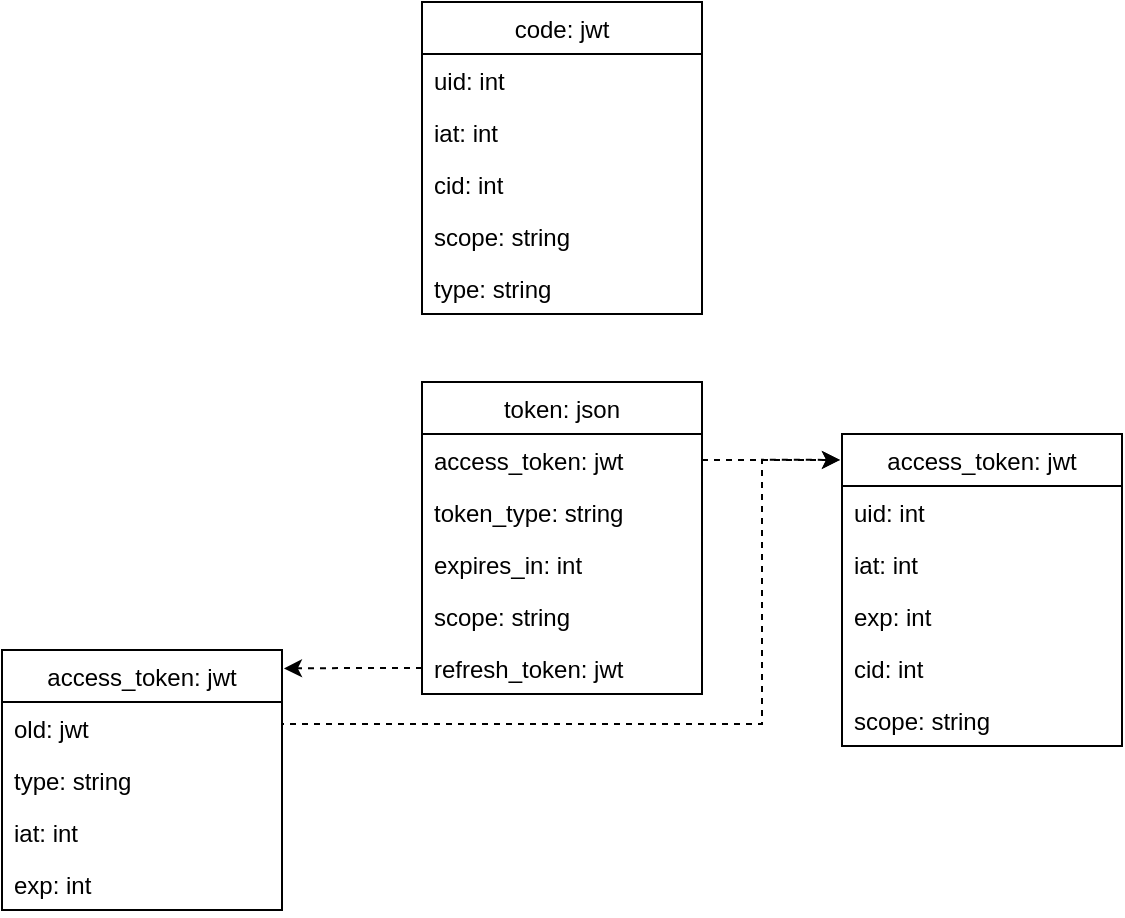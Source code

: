 <mxfile version="12.1.3" type="device" pages="1"><diagram id="GS9GeBn89h3Z1F-NH42X" name="Page-1"><mxGraphModel dx="1422" dy="1931" grid="1" gridSize="10" guides="1" tooltips="1" connect="1" arrows="1" fold="1" page="1" pageScale="1" pageWidth="827" pageHeight="1169" math="0" shadow="0"><root><mxCell id="0"/><mxCell id="1" parent="0"/><mxCell id="9v4ztKXmNggGrB3x6206-1" value="token: json" style="swimlane;fontStyle=0;childLayout=stackLayout;horizontal=1;startSize=26;fillColor=none;horizontalStack=0;resizeParent=1;resizeParentMax=0;resizeLast=0;collapsible=1;marginBottom=0;" vertex="1" parent="1"><mxGeometry x="260" y="160" width="140" height="156" as="geometry"/></mxCell><mxCell id="9v4ztKXmNggGrB3x6206-2" value="access_token: jwt" style="text;strokeColor=none;fillColor=none;align=left;verticalAlign=top;spacingLeft=4;spacingRight=4;overflow=hidden;rotatable=0;points=[[0,0.5],[1,0.5]];portConstraint=eastwest;" vertex="1" parent="9v4ztKXmNggGrB3x6206-1"><mxGeometry y="26" width="140" height="26" as="geometry"/></mxCell><mxCell id="9v4ztKXmNggGrB3x6206-3" value="token_type: string" style="text;strokeColor=none;fillColor=none;align=left;verticalAlign=top;spacingLeft=4;spacingRight=4;overflow=hidden;rotatable=0;points=[[0,0.5],[1,0.5]];portConstraint=eastwest;" vertex="1" parent="9v4ztKXmNggGrB3x6206-1"><mxGeometry y="52" width="140" height="26" as="geometry"/></mxCell><mxCell id="9v4ztKXmNggGrB3x6206-4" value="expires_in: int" style="text;strokeColor=none;fillColor=none;align=left;verticalAlign=top;spacingLeft=4;spacingRight=4;overflow=hidden;rotatable=0;points=[[0,0.5],[1,0.5]];portConstraint=eastwest;" vertex="1" parent="9v4ztKXmNggGrB3x6206-1"><mxGeometry y="78" width="140" height="26" as="geometry"/></mxCell><mxCell id="9v4ztKXmNggGrB3x6206-5" value="scope: string" style="text;strokeColor=none;fillColor=none;align=left;verticalAlign=top;spacingLeft=4;spacingRight=4;overflow=hidden;rotatable=0;points=[[0,0.5],[1,0.5]];portConstraint=eastwest;" vertex="1" parent="9v4ztKXmNggGrB3x6206-1"><mxGeometry y="104" width="140" height="26" as="geometry"/></mxCell><mxCell id="9v4ztKXmNggGrB3x6206-28" value="refresh_token: jwt" style="text;strokeColor=none;fillColor=none;align=left;verticalAlign=top;spacingLeft=4;spacingRight=4;overflow=hidden;rotatable=0;points=[[0,0.5],[1,0.5]];portConstraint=eastwest;" vertex="1" parent="9v4ztKXmNggGrB3x6206-1"><mxGeometry y="130" width="140" height="26" as="geometry"/></mxCell><mxCell id="9v4ztKXmNggGrB3x6206-15" value="access_token: jwt" style="swimlane;fontStyle=0;childLayout=stackLayout;horizontal=1;startSize=26;fillColor=none;horizontalStack=0;resizeParent=1;resizeParentMax=0;resizeLast=0;collapsible=1;marginBottom=0;" vertex="1" parent="1"><mxGeometry x="470" y="186" width="140" height="156" as="geometry"/></mxCell><mxCell id="9v4ztKXmNggGrB3x6206-16" value="uid: int" style="text;strokeColor=none;fillColor=none;align=left;verticalAlign=top;spacingLeft=4;spacingRight=4;overflow=hidden;rotatable=0;points=[[0,0.5],[1,0.5]];portConstraint=eastwest;" vertex="1" parent="9v4ztKXmNggGrB3x6206-15"><mxGeometry y="26" width="140" height="26" as="geometry"/></mxCell><mxCell id="9v4ztKXmNggGrB3x6206-17" value="iat: int" style="text;strokeColor=none;fillColor=none;align=left;verticalAlign=top;spacingLeft=4;spacingRight=4;overflow=hidden;rotatable=0;points=[[0,0.5],[1,0.5]];portConstraint=eastwest;" vertex="1" parent="9v4ztKXmNggGrB3x6206-15"><mxGeometry y="52" width="140" height="26" as="geometry"/></mxCell><mxCell id="9v4ztKXmNggGrB3x6206-19" value="exp: int" style="text;strokeColor=none;fillColor=none;align=left;verticalAlign=top;spacingLeft=4;spacingRight=4;overflow=hidden;rotatable=0;points=[[0,0.5],[1,0.5]];portConstraint=eastwest;" vertex="1" parent="9v4ztKXmNggGrB3x6206-15"><mxGeometry y="78" width="140" height="26" as="geometry"/></mxCell><mxCell id="9v4ztKXmNggGrB3x6206-20" value="cid: int" style="text;strokeColor=none;fillColor=none;align=left;verticalAlign=top;spacingLeft=4;spacingRight=4;overflow=hidden;rotatable=0;points=[[0,0.5],[1,0.5]];portConstraint=eastwest;" vertex="1" parent="9v4ztKXmNggGrB3x6206-15"><mxGeometry y="104" width="140" height="26" as="geometry"/></mxCell><mxCell id="9v4ztKXmNggGrB3x6206-21" value="scope: string" style="text;strokeColor=none;fillColor=none;align=left;verticalAlign=top;spacingLeft=4;spacingRight=4;overflow=hidden;rotatable=0;points=[[0,0.5],[1,0.5]];portConstraint=eastwest;" vertex="1" parent="9v4ztKXmNggGrB3x6206-15"><mxGeometry y="130" width="140" height="26" as="geometry"/></mxCell><mxCell id="9v4ztKXmNggGrB3x6206-18" style="edgeStyle=orthogonalEdgeStyle;rounded=0;orthogonalLoop=1;jettySize=auto;html=1;exitX=1;exitY=0.5;exitDx=0;exitDy=0;entryX=-0.007;entryY=0.083;entryDx=0;entryDy=0;entryPerimeter=0;endArrow=classic;endFill=1;dashed=1;" edge="1" parent="1" source="9v4ztKXmNggGrB3x6206-2" target="9v4ztKXmNggGrB3x6206-15"><mxGeometry relative="1" as="geometry"/></mxCell><mxCell id="9v4ztKXmNggGrB3x6206-22" value="code: jwt" style="swimlane;fontStyle=0;childLayout=stackLayout;horizontal=1;startSize=26;fillColor=none;horizontalStack=0;resizeParent=1;resizeParentMax=0;resizeLast=0;collapsible=1;marginBottom=0;" vertex="1" parent="1"><mxGeometry x="260" y="-30" width="140" height="156" as="geometry"/></mxCell><mxCell id="9v4ztKXmNggGrB3x6206-23" value="uid: int" style="text;strokeColor=none;fillColor=none;align=left;verticalAlign=top;spacingLeft=4;spacingRight=4;overflow=hidden;rotatable=0;points=[[0,0.5],[1,0.5]];portConstraint=eastwest;" vertex="1" parent="9v4ztKXmNggGrB3x6206-22"><mxGeometry y="26" width="140" height="26" as="geometry"/></mxCell><mxCell id="9v4ztKXmNggGrB3x6206-24" value="iat: int" style="text;strokeColor=none;fillColor=none;align=left;verticalAlign=top;spacingLeft=4;spacingRight=4;overflow=hidden;rotatable=0;points=[[0,0.5],[1,0.5]];portConstraint=eastwest;" vertex="1" parent="9v4ztKXmNggGrB3x6206-22"><mxGeometry y="52" width="140" height="26" as="geometry"/></mxCell><mxCell id="9v4ztKXmNggGrB3x6206-25" value="cid: int" style="text;strokeColor=none;fillColor=none;align=left;verticalAlign=top;spacingLeft=4;spacingRight=4;overflow=hidden;rotatable=0;points=[[0,0.5],[1,0.5]];portConstraint=eastwest;" vertex="1" parent="9v4ztKXmNggGrB3x6206-22"><mxGeometry y="78" width="140" height="26" as="geometry"/></mxCell><mxCell id="9v4ztKXmNggGrB3x6206-26" value="scope: string" style="text;strokeColor=none;fillColor=none;align=left;verticalAlign=top;spacingLeft=4;spacingRight=4;overflow=hidden;rotatable=0;points=[[0,0.5],[1,0.5]];portConstraint=eastwest;" vertex="1" parent="9v4ztKXmNggGrB3x6206-22"><mxGeometry y="104" width="140" height="26" as="geometry"/></mxCell><mxCell id="9v4ztKXmNggGrB3x6206-27" value="type: string" style="text;strokeColor=none;fillColor=none;align=left;verticalAlign=top;spacingLeft=4;spacingRight=4;overflow=hidden;rotatable=0;points=[[0,0.5],[1,0.5]];portConstraint=eastwest;" vertex="1" parent="9v4ztKXmNggGrB3x6206-22"><mxGeometry y="130" width="140" height="26" as="geometry"/></mxCell><mxCell id="9v4ztKXmNggGrB3x6206-29" value="access_token: jwt" style="swimlane;fontStyle=0;childLayout=stackLayout;horizontal=1;startSize=26;fillColor=none;horizontalStack=0;resizeParent=1;resizeParentMax=0;resizeLast=0;collapsible=1;marginBottom=0;" vertex="1" parent="1"><mxGeometry x="50" y="294" width="140" height="130" as="geometry"/></mxCell><mxCell id="9v4ztKXmNggGrB3x6206-31" value="old: jwt" style="text;strokeColor=none;fillColor=none;align=left;verticalAlign=top;spacingLeft=4;spacingRight=4;overflow=hidden;rotatable=0;points=[[0,0.5],[1,0.5]];portConstraint=eastwest;" vertex="1" parent="9v4ztKXmNggGrB3x6206-29"><mxGeometry y="26" width="140" height="26" as="geometry"/></mxCell><mxCell id="9v4ztKXmNggGrB3x6206-32" value="type: string" style="text;strokeColor=none;fillColor=none;align=left;verticalAlign=top;spacingLeft=4;spacingRight=4;overflow=hidden;rotatable=0;points=[[0,0.5],[1,0.5]];portConstraint=eastwest;" vertex="1" parent="9v4ztKXmNggGrB3x6206-29"><mxGeometry y="52" width="140" height="26" as="geometry"/></mxCell><mxCell id="9v4ztKXmNggGrB3x6206-30" value="iat: int" style="text;strokeColor=none;fillColor=none;align=left;verticalAlign=top;spacingLeft=4;spacingRight=4;overflow=hidden;rotatable=0;points=[[0,0.5],[1,0.5]];portConstraint=eastwest;" vertex="1" parent="9v4ztKXmNggGrB3x6206-29"><mxGeometry y="78" width="140" height="26" as="geometry"/></mxCell><mxCell id="9v4ztKXmNggGrB3x6206-33" value="exp: int" style="text;strokeColor=none;fillColor=none;align=left;verticalAlign=top;spacingLeft=4;spacingRight=4;overflow=hidden;rotatable=0;points=[[0,0.5],[1,0.5]];portConstraint=eastwest;" vertex="1" parent="9v4ztKXmNggGrB3x6206-29"><mxGeometry y="104" width="140" height="26" as="geometry"/></mxCell><mxCell id="9v4ztKXmNggGrB3x6206-35" style="edgeStyle=orthogonalEdgeStyle;rounded=0;orthogonalLoop=1;jettySize=auto;html=1;exitX=0;exitY=0.5;exitDx=0;exitDy=0;entryX=1.007;entryY=0.071;entryDx=0;entryDy=0;entryPerimeter=0;dashed=1;endArrow=classic;endFill=1;" edge="1" parent="1" source="9v4ztKXmNggGrB3x6206-28" target="9v4ztKXmNggGrB3x6206-29"><mxGeometry relative="1" as="geometry"/></mxCell><mxCell id="9v4ztKXmNggGrB3x6206-36" style="edgeStyle=orthogonalEdgeStyle;rounded=0;orthogonalLoop=1;jettySize=auto;html=1;exitX=1;exitY=0.5;exitDx=0;exitDy=0;entryX=-0.007;entryY=0.083;entryDx=0;entryDy=0;entryPerimeter=0;dashed=1;endArrow=classic;endFill=1;" edge="1" parent="1" source="9v4ztKXmNggGrB3x6206-31" target="9v4ztKXmNggGrB3x6206-15"><mxGeometry relative="1" as="geometry"><Array as="points"><mxPoint x="430" y="331"/><mxPoint x="430" y="199"/></Array></mxGeometry></mxCell></root></mxGraphModel></diagram></mxfile>
